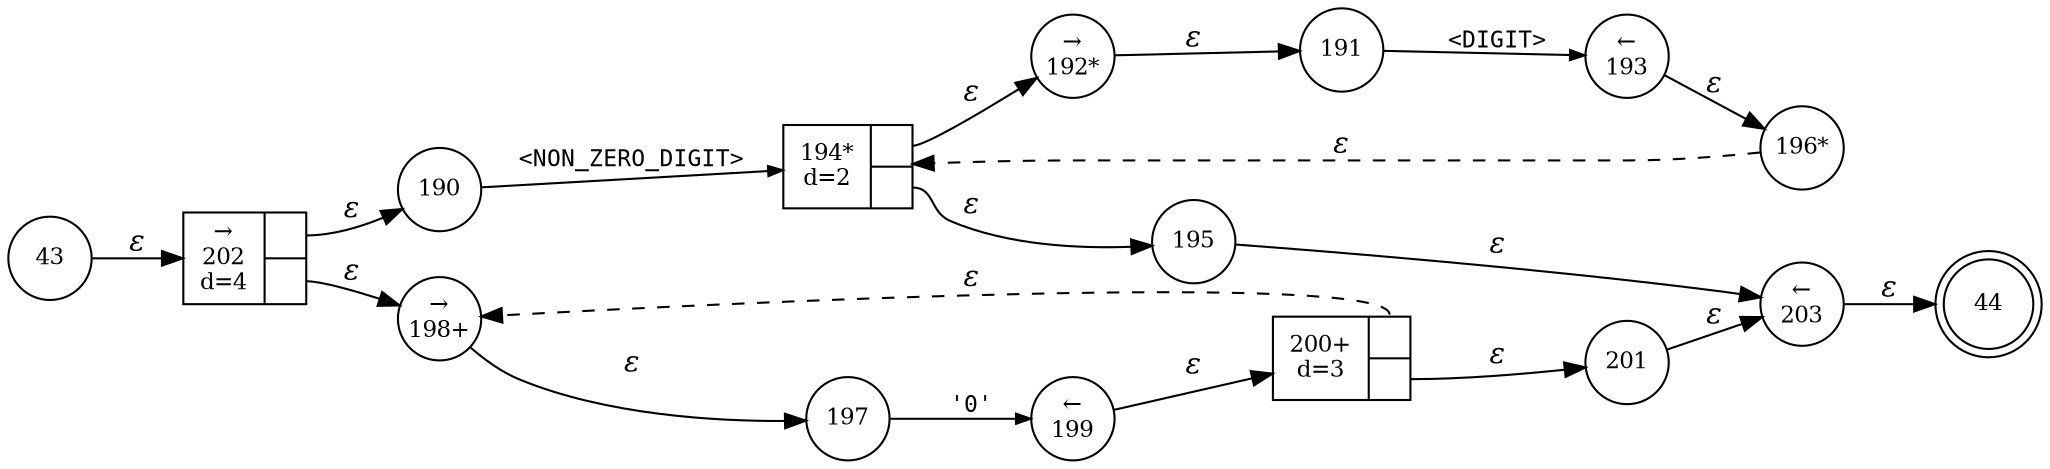 digraph ATN {
rankdir=LR;
s44[fontsize=11, label="44", shape=doublecircle, fixedsize=true, width=.6];
s192[fontsize=11,label="&rarr;\n192*", shape=circle, fixedsize=true, width=.55, peripheries=1];
s193[fontsize=11,label="&larr;\n193", shape=circle, fixedsize=true, width=.55, peripheries=1];
s194[fontsize=11,label="{194*\nd=2|{<p0>|<p1>}}", shape=record, fixedsize=false, peripheries=1];
s195[fontsize=11,label="195", shape=circle, fixedsize=true, width=.55, peripheries=1];
s196[fontsize=11,label="196*", shape=circle, fixedsize=true, width=.55, peripheries=1];
s197[fontsize=11,label="197", shape=circle, fixedsize=true, width=.55, peripheries=1];
s198[fontsize=11,label="&rarr;\n198+", shape=circle, fixedsize=true, width=.55, peripheries=1];
s199[fontsize=11,label="&larr;\n199", shape=circle, fixedsize=true, width=.55, peripheries=1];
s200[fontsize=11,label="{200+\nd=3|{<p0>|<p1>}}", shape=record, fixedsize=false, peripheries=1];
s201[fontsize=11,label="201", shape=circle, fixedsize=true, width=.55, peripheries=1];
s202[fontsize=11,label="{&rarr;\n202\nd=4|{<p0>|<p1>}}", shape=record, fixedsize=false, peripheries=1];
s43[fontsize=11,label="43", shape=circle, fixedsize=true, width=.55, peripheries=1];
s203[fontsize=11,label="&larr;\n203", shape=circle, fixedsize=true, width=.55, peripheries=1];
s190[fontsize=11,label="190", shape=circle, fixedsize=true, width=.55, peripheries=1];
s191[fontsize=11,label="191", shape=circle, fixedsize=true, width=.55, peripheries=1];
s43 -> s202 [fontname="Times-Italic", label="&epsilon;"];
s202:p0 -> s190 [fontname="Times-Italic", label="&epsilon;"];
s202:p1 -> s198 [fontname="Times-Italic", label="&epsilon;"];
s190 -> s194 [fontsize=11, fontname="Courier", arrowsize=.7, label = "<NON_ZERO_DIGIT>", arrowhead = normal];
s198 -> s197 [fontname="Times-Italic", label="&epsilon;"];
s194:p0 -> s192 [fontname="Times-Italic", label="&epsilon;"];
s194:p1 -> s195 [fontname="Times-Italic", label="&epsilon;"];
s197 -> s199 [fontsize=11, fontname="Courier", arrowsize=.7, label = "'0'", arrowhead = normal];
s192 -> s191 [fontname="Times-Italic", label="&epsilon;"];
s195 -> s203 [fontname="Times-Italic", label="&epsilon;"];
s199 -> s200 [fontname="Times-Italic", label="&epsilon;"];
s191 -> s193 [fontsize=11, fontname="Courier", arrowsize=.7, label = "<DIGIT>", arrowhead = normal];
s203 -> s44 [fontname="Times-Italic", label="&epsilon;"];
s200:p0 -> s198 [fontname="Times-Italic", label="&epsilon;", style="dashed"];
s200:p1 -> s201 [fontname="Times-Italic", label="&epsilon;"];
s193 -> s196 [fontname="Times-Italic", label="&epsilon;"];
s201 -> s203 [fontname="Times-Italic", label="&epsilon;"];
s196 -> s194 [fontname="Times-Italic", label="&epsilon;", style="dashed"];
}